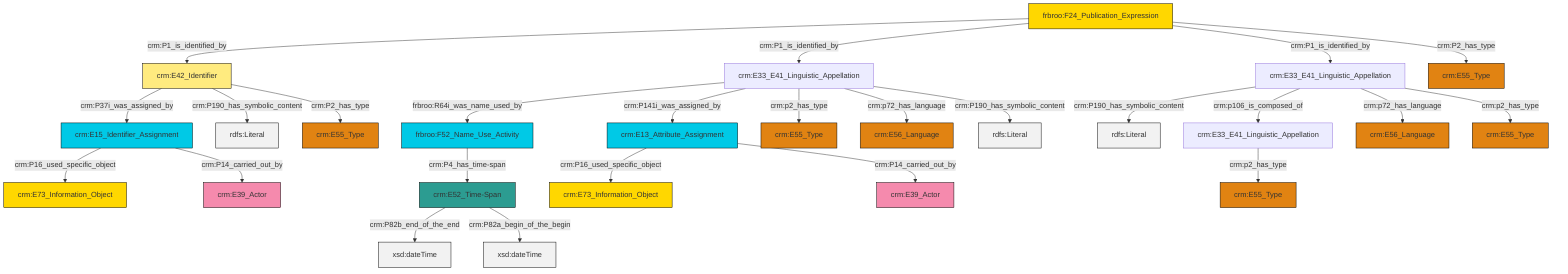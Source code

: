 graph TD
classDef Literal fill:#f2f2f2,stroke:#000000;
classDef CRM_Entity fill:#FFFFFF,stroke:#000000;
classDef Temporal_Entity fill:#00C9E6, stroke:#000000;
classDef Type fill:#E18312, stroke:#000000;
classDef Time-Span fill:#2C9C91, stroke:#000000;
classDef Appellation fill:#FFEB7F, stroke:#000000;
classDef Place fill:#008836, stroke:#000000;
classDef Persistent_Item fill:#B266B2, stroke:#000000;
classDef Conceptual_Object fill:#FFD700, stroke:#000000;
classDef Physical_Thing fill:#D2B48C, stroke:#000000;
classDef Actor fill:#f58aad, stroke:#000000;
classDef PC_Classes fill:#4ce600, stroke:#000000;
classDef Multi fill:#cccccc,stroke:#000000;

0["crm:E33_E41_Linguistic_Appellation"]:::Default -->|frbroo:R64i_was_name_used_by| 1["frbroo:F52_Name_Use_Activity"]:::Temporal_Entity
0["crm:E33_E41_Linguistic_Appellation"]:::Default -->|crm:P141i_was_assigned_by| 2["crm:E13_Attribute_Assignment"]:::Temporal_Entity
6["crm:E42_Identifier"]:::Appellation -->|crm:P37i_was_assigned_by| 7["crm:E15_Identifier_Assignment"]:::Temporal_Entity
8["crm:E52_Time-Span"]:::Time-Span -->|crm:P82b_end_of_the_end| 9[xsd:dateTime]:::Literal
10["crm:E33_E41_Linguistic_Appellation"]:::Default -->|crm:P190_has_symbolic_content| 11[rdfs:Literal]:::Literal
17["frbroo:F24_Publication_Expression"]:::Conceptual_Object -->|crm:P1_is_identified_by| 6["crm:E42_Identifier"]:::Appellation
0["crm:E33_E41_Linguistic_Appellation"]:::Default -->|crm:p2_has_type| 18["crm:E55_Type"]:::Type
6["crm:E42_Identifier"]:::Appellation -->|crm:P190_has_symbolic_content| 22[rdfs:Literal]:::Literal
23["crm:E33_E41_Linguistic_Appellation"]:::Default -->|crm:p2_has_type| 12["crm:E55_Type"]:::Type
10["crm:E33_E41_Linguistic_Appellation"]:::Default -->|crm:p106_is_composed_of| 23["crm:E33_E41_Linguistic_Appellation"]:::Default
0["crm:E33_E41_Linguistic_Appellation"]:::Default -->|crm:p72_has_language| 24["crm:E56_Language"]:::Type
7["crm:E15_Identifier_Assignment"]:::Temporal_Entity -->|crm:P16_used_specific_object| 27["crm:E73_Information_Object"]:::Conceptual_Object
10["crm:E33_E41_Linguistic_Appellation"]:::Default -->|crm:p72_has_language| 29["crm:E56_Language"]:::Type
1["frbroo:F52_Name_Use_Activity"]:::Temporal_Entity -->|crm:P4_has_time-span| 8["crm:E52_Time-Span"]:::Time-Span
2["crm:E13_Attribute_Assignment"]:::Temporal_Entity -->|crm:P16_used_specific_object| 4["crm:E73_Information_Object"]:::Conceptual_Object
17["frbroo:F24_Publication_Expression"]:::Conceptual_Object -->|crm:P1_is_identified_by| 0["crm:E33_E41_Linguistic_Appellation"]:::Default
7["crm:E15_Identifier_Assignment"]:::Temporal_Entity -->|crm:P14_carried_out_by| 31["crm:E39_Actor"]:::Actor
6["crm:E42_Identifier"]:::Appellation -->|crm:P2_has_type| 33["crm:E55_Type"]:::Type
10["crm:E33_E41_Linguistic_Appellation"]:::Default -->|crm:p2_has_type| 14["crm:E55_Type"]:::Type
2["crm:E13_Attribute_Assignment"]:::Temporal_Entity -->|crm:P14_carried_out_by| 38["crm:E39_Actor"]:::Actor
8["crm:E52_Time-Span"]:::Time-Span -->|crm:P82a_begin_of_the_begin| 43[xsd:dateTime]:::Literal
17["frbroo:F24_Publication_Expression"]:::Conceptual_Object -->|crm:P1_is_identified_by| 10["crm:E33_E41_Linguistic_Appellation"]:::Default
0["crm:E33_E41_Linguistic_Appellation"]:::Default -->|crm:P190_has_symbolic_content| 44[rdfs:Literal]:::Literal
17["frbroo:F24_Publication_Expression"]:::Conceptual_Object -->|crm:P2_has_type| 35["crm:E55_Type"]:::Type